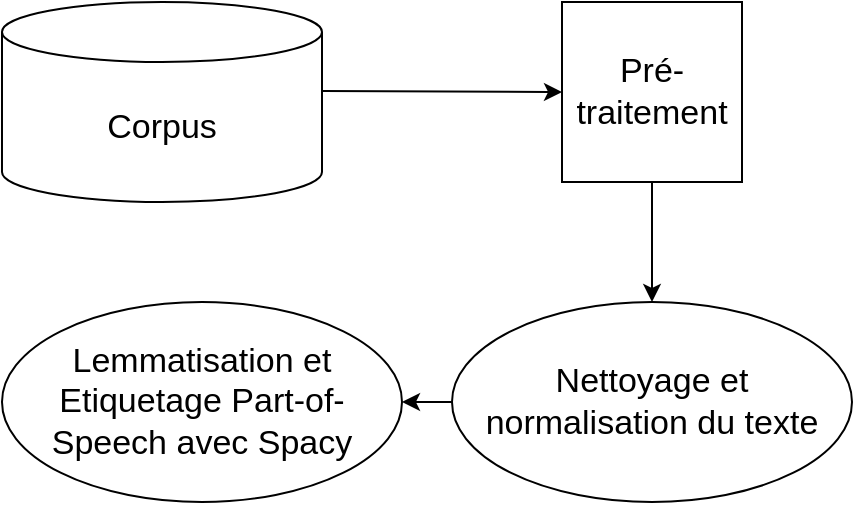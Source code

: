 <mxfile version="15.9.5" type="github"><diagram id="C5RBs43oDa-KdzZeNtuy" name="Page-1"><mxGraphModel dx="868" dy="507" grid="1" gridSize="10" guides="1" tooltips="1" connect="1" arrows="1" fold="1" page="1" pageScale="1" pageWidth="827" pageHeight="1169" math="0" shadow="0"><root><mxCell id="WIyWlLk6GJQsqaUBKTNV-0"/><mxCell id="WIyWlLk6GJQsqaUBKTNV-1" parent="WIyWlLk6GJQsqaUBKTNV-0"/><mxCell id="aRiU11QikQznBwRAKi3w-16" style="edgeStyle=orthogonalEdgeStyle;rounded=0;orthogonalLoop=1;jettySize=auto;html=1;exitX=0.5;exitY=1;exitDx=0;exitDy=0;entryX=0.5;entryY=0;entryDx=0;entryDy=0;fontSize=17;" edge="1" parent="WIyWlLk6GJQsqaUBKTNV-1" source="hQkQJWJXkd0K389aAbv7-0" target="aRiU11QikQznBwRAKi3w-18"><mxGeometry relative="1" as="geometry"><mxPoint x="552.5" y="250" as="targetPoint"/></mxGeometry></mxCell><mxCell id="hQkQJWJXkd0K389aAbv7-0" value="&lt;font style=&quot;font-size: 17px&quot;&gt;Pré-traitement&lt;/font&gt;" style="whiteSpace=wrap;html=1;aspect=fixed;" parent="WIyWlLk6GJQsqaUBKTNV-1" vertex="1"><mxGeometry x="520" y="120" width="90" height="90" as="geometry"/></mxCell><mxCell id="hQkQJWJXkd0K389aAbv7-1" value="&lt;div style=&quot;font-size: 17px&quot;&gt;Corpus&lt;/div&gt;" style="shape=cylinder3;whiteSpace=wrap;html=1;boundedLbl=1;backgroundOutline=1;size=15;" parent="WIyWlLk6GJQsqaUBKTNV-1" vertex="1"><mxGeometry x="240" y="120" width="160" height="100" as="geometry"/></mxCell><mxCell id="aRiU11QikQznBwRAKi3w-7" value="" style="endArrow=classic;html=1;rounded=0;fontSize=17;entryX=0;entryY=0.5;entryDx=0;entryDy=0;" edge="1" parent="WIyWlLk6GJQsqaUBKTNV-1" target="hQkQJWJXkd0K389aAbv7-0"><mxGeometry width="50" height="50" relative="1" as="geometry"><mxPoint x="400" y="164.5" as="sourcePoint"/><mxPoint x="480" y="164.5" as="targetPoint"/></mxGeometry></mxCell><mxCell id="aRiU11QikQznBwRAKi3w-14" value="&lt;div&gt;Lemmatisation et Etiquetage Part-of-Speech avec Spacy&lt;/div&gt;" style="ellipse;whiteSpace=wrap;html=1;fontSize=17;" vertex="1" parent="WIyWlLk6GJQsqaUBKTNV-1"><mxGeometry x="240" y="270" width="200" height="100" as="geometry"/></mxCell><mxCell id="aRiU11QikQznBwRAKi3w-20" value="" style="edgeStyle=orthogonalEdgeStyle;rounded=0;orthogonalLoop=1;jettySize=auto;html=1;fontSize=17;" edge="1" parent="WIyWlLk6GJQsqaUBKTNV-1" source="aRiU11QikQznBwRAKi3w-18" target="aRiU11QikQznBwRAKi3w-14"><mxGeometry relative="1" as="geometry"/></mxCell><mxCell id="aRiU11QikQznBwRAKi3w-18" value="&lt;div&gt;Nettoyage et normalisation du texte &lt;br&gt;&lt;/div&gt;" style="ellipse;whiteSpace=wrap;html=1;fontSize=17;" vertex="1" parent="WIyWlLk6GJQsqaUBKTNV-1"><mxGeometry x="465" y="270" width="200" height="100" as="geometry"/></mxCell></root></mxGraphModel></diagram></mxfile>
